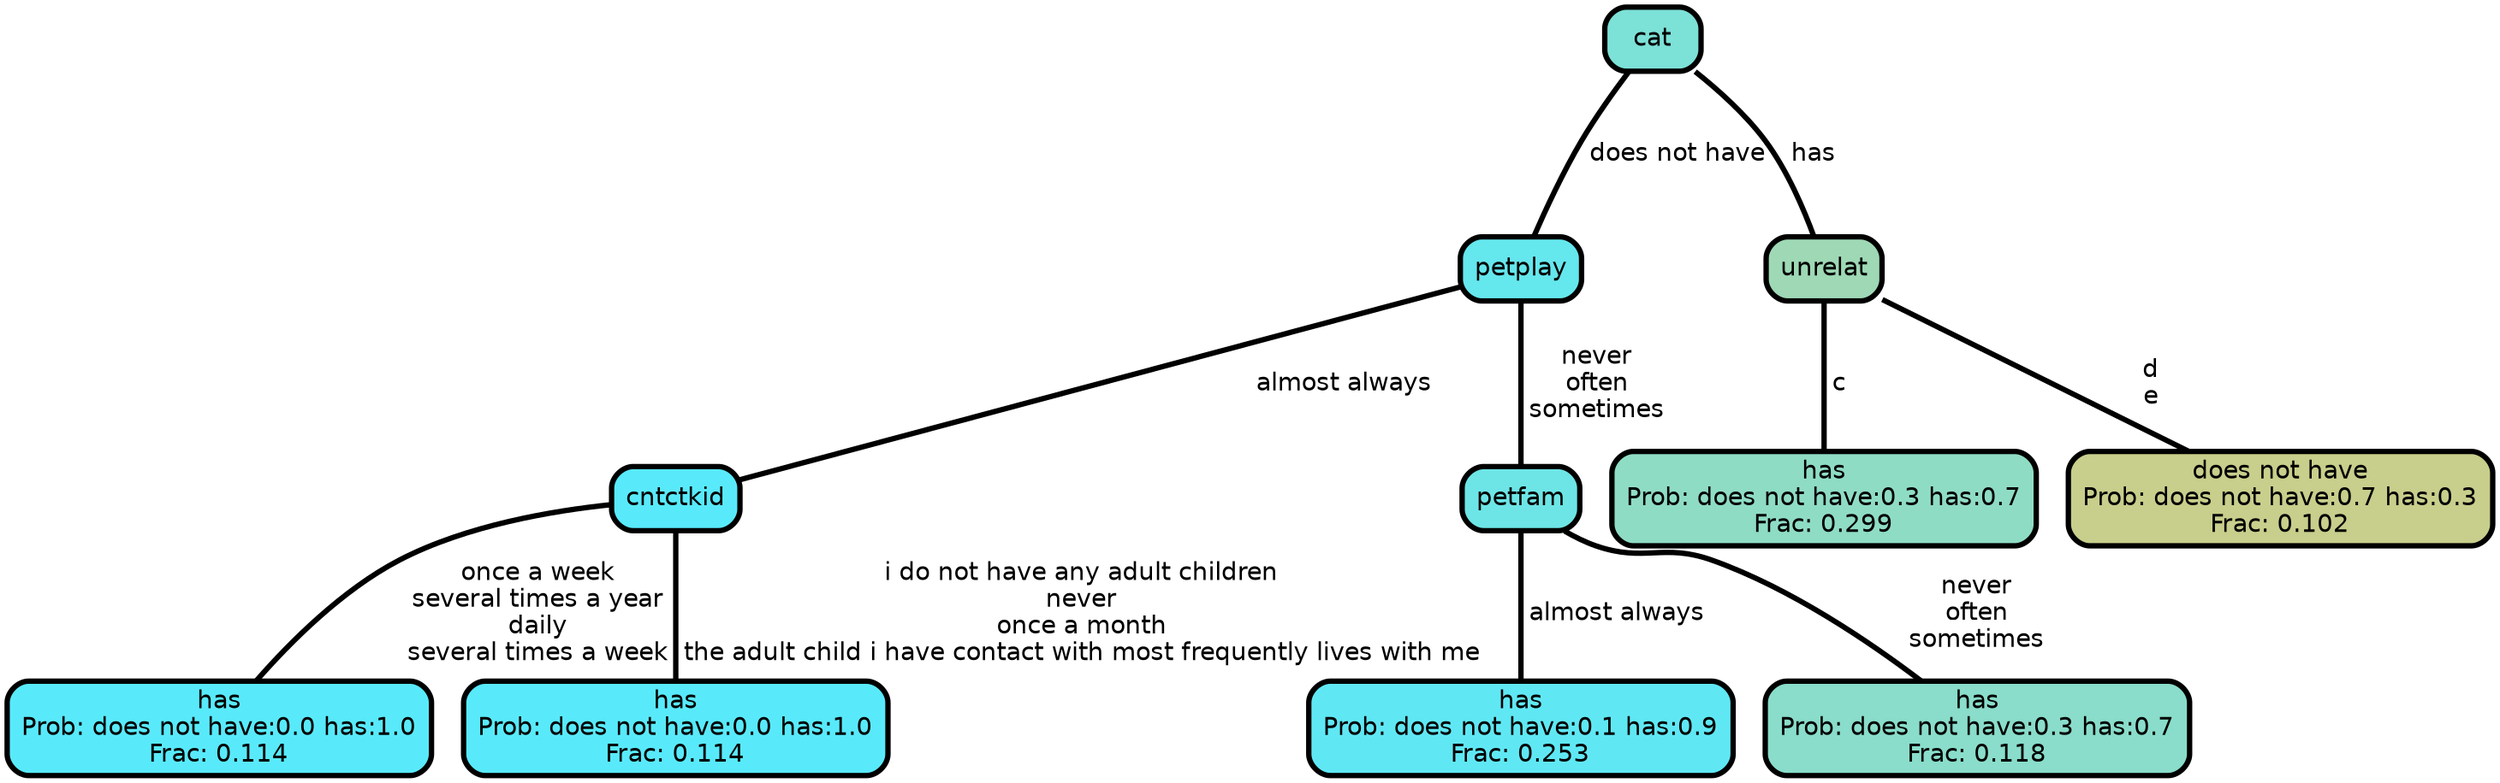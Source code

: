 graph Tree {
node [shape=box, style="filled, rounded",color="black",penwidth="3",fontcolor="black",                 fontname=helvetica] ;
graph [ranksep="0 equally", splines=straight,                 bgcolor=transparent, dpi=200] ;
edge [fontname=helvetica, color=black] ;
0 [label="has
Prob: does not have:0.0 has:1.0
Frac: 0.114", fillcolor="#58eafb"] ;
1 [label="cntctkid", fillcolor="#58eafb"] ;
2 [label="has
Prob: does not have:0.0 has:1.0
Frac: 0.114", fillcolor="#58eafb"] ;
3 [label="petplay", fillcolor="#65e7ee"] ;
4 [label="has
Prob: does not have:0.1 has:0.9
Frac: 0.253", fillcolor="#5fe8f4"] ;
5 [label="petfam", fillcolor="#6de5e6"] ;
6 [label="has
Prob: does not have:0.3 has:0.7
Frac: 0.118", fillcolor="#89ddca"] ;
7 [label="cat", fillcolor="#7ce1d7"] ;
8 [label="has
Prob: does not have:0.3 has:0.7
Frac: 0.299", fillcolor="#8fdcc4"] ;
9 [label="unrelat", fillcolor="#9ed8b5"] ;
10 [label="does not have
Prob: does not have:0.7 has:0.3
Frac: 0.102", fillcolor="#c8ce8b"] ;
1 -- 0 [label=" once a week\n several times a year\n daily\n several times a week",penwidth=3] ;
1 -- 2 [label=" i do not have any adult children\n never\n once a month\n the adult child i have contact with most frequently lives with me",penwidth=3] ;
3 -- 1 [label=" almost always",penwidth=3] ;
3 -- 5 [label=" never\n often\n sometimes",penwidth=3] ;
5 -- 4 [label=" almost always",penwidth=3] ;
5 -- 6 [label=" never\n often\n sometimes",penwidth=3] ;
7 -- 3 [label=" does not have",penwidth=3] ;
7 -- 9 [label=" has",penwidth=3] ;
9 -- 8 [label=" c",penwidth=3] ;
9 -- 10 [label=" d\n e",penwidth=3] ;
{rank = same;}}